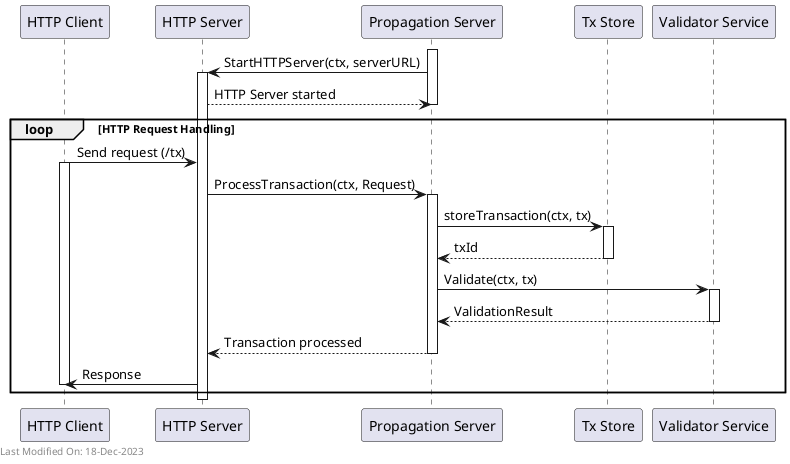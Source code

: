 @startuml

participant "HTTP Client" as Client
participant "HTTP Server" as HTTP
participant "Propagation Server" as Server
participant "Tx Store" as TxStore
participant "Validator Service" as ValidationService

activate Server


Server -> HTTP: StartHTTPServer(ctx, serverURL)
activate HTTP
HTTP --> Server: HTTP Server started
deactivate Server

loop HTTP Request Handling
    Client -> HTTP: Send request (/tx)
    activate Client
    HTTP -> Server: ProcessTransaction(ctx, Request)
    activate Server
    Server -> TxStore: storeTransaction(ctx, tx)
    activate TxStore
    TxStore --> Server: txId
    deactivate TxStore
    Server -> ValidationService: Validate(ctx, tx)
    activate ValidationService
    ValidationService --> Server: ValidationResult
    deactivate ValidationService
    Server --> HTTP: Transaction processed
    deactivate Server
    HTTP -> Client: Response
    deactivate Client
end

deactivate HTTP

left footer Last Modified On: 18-Dec-2023

@enduml
